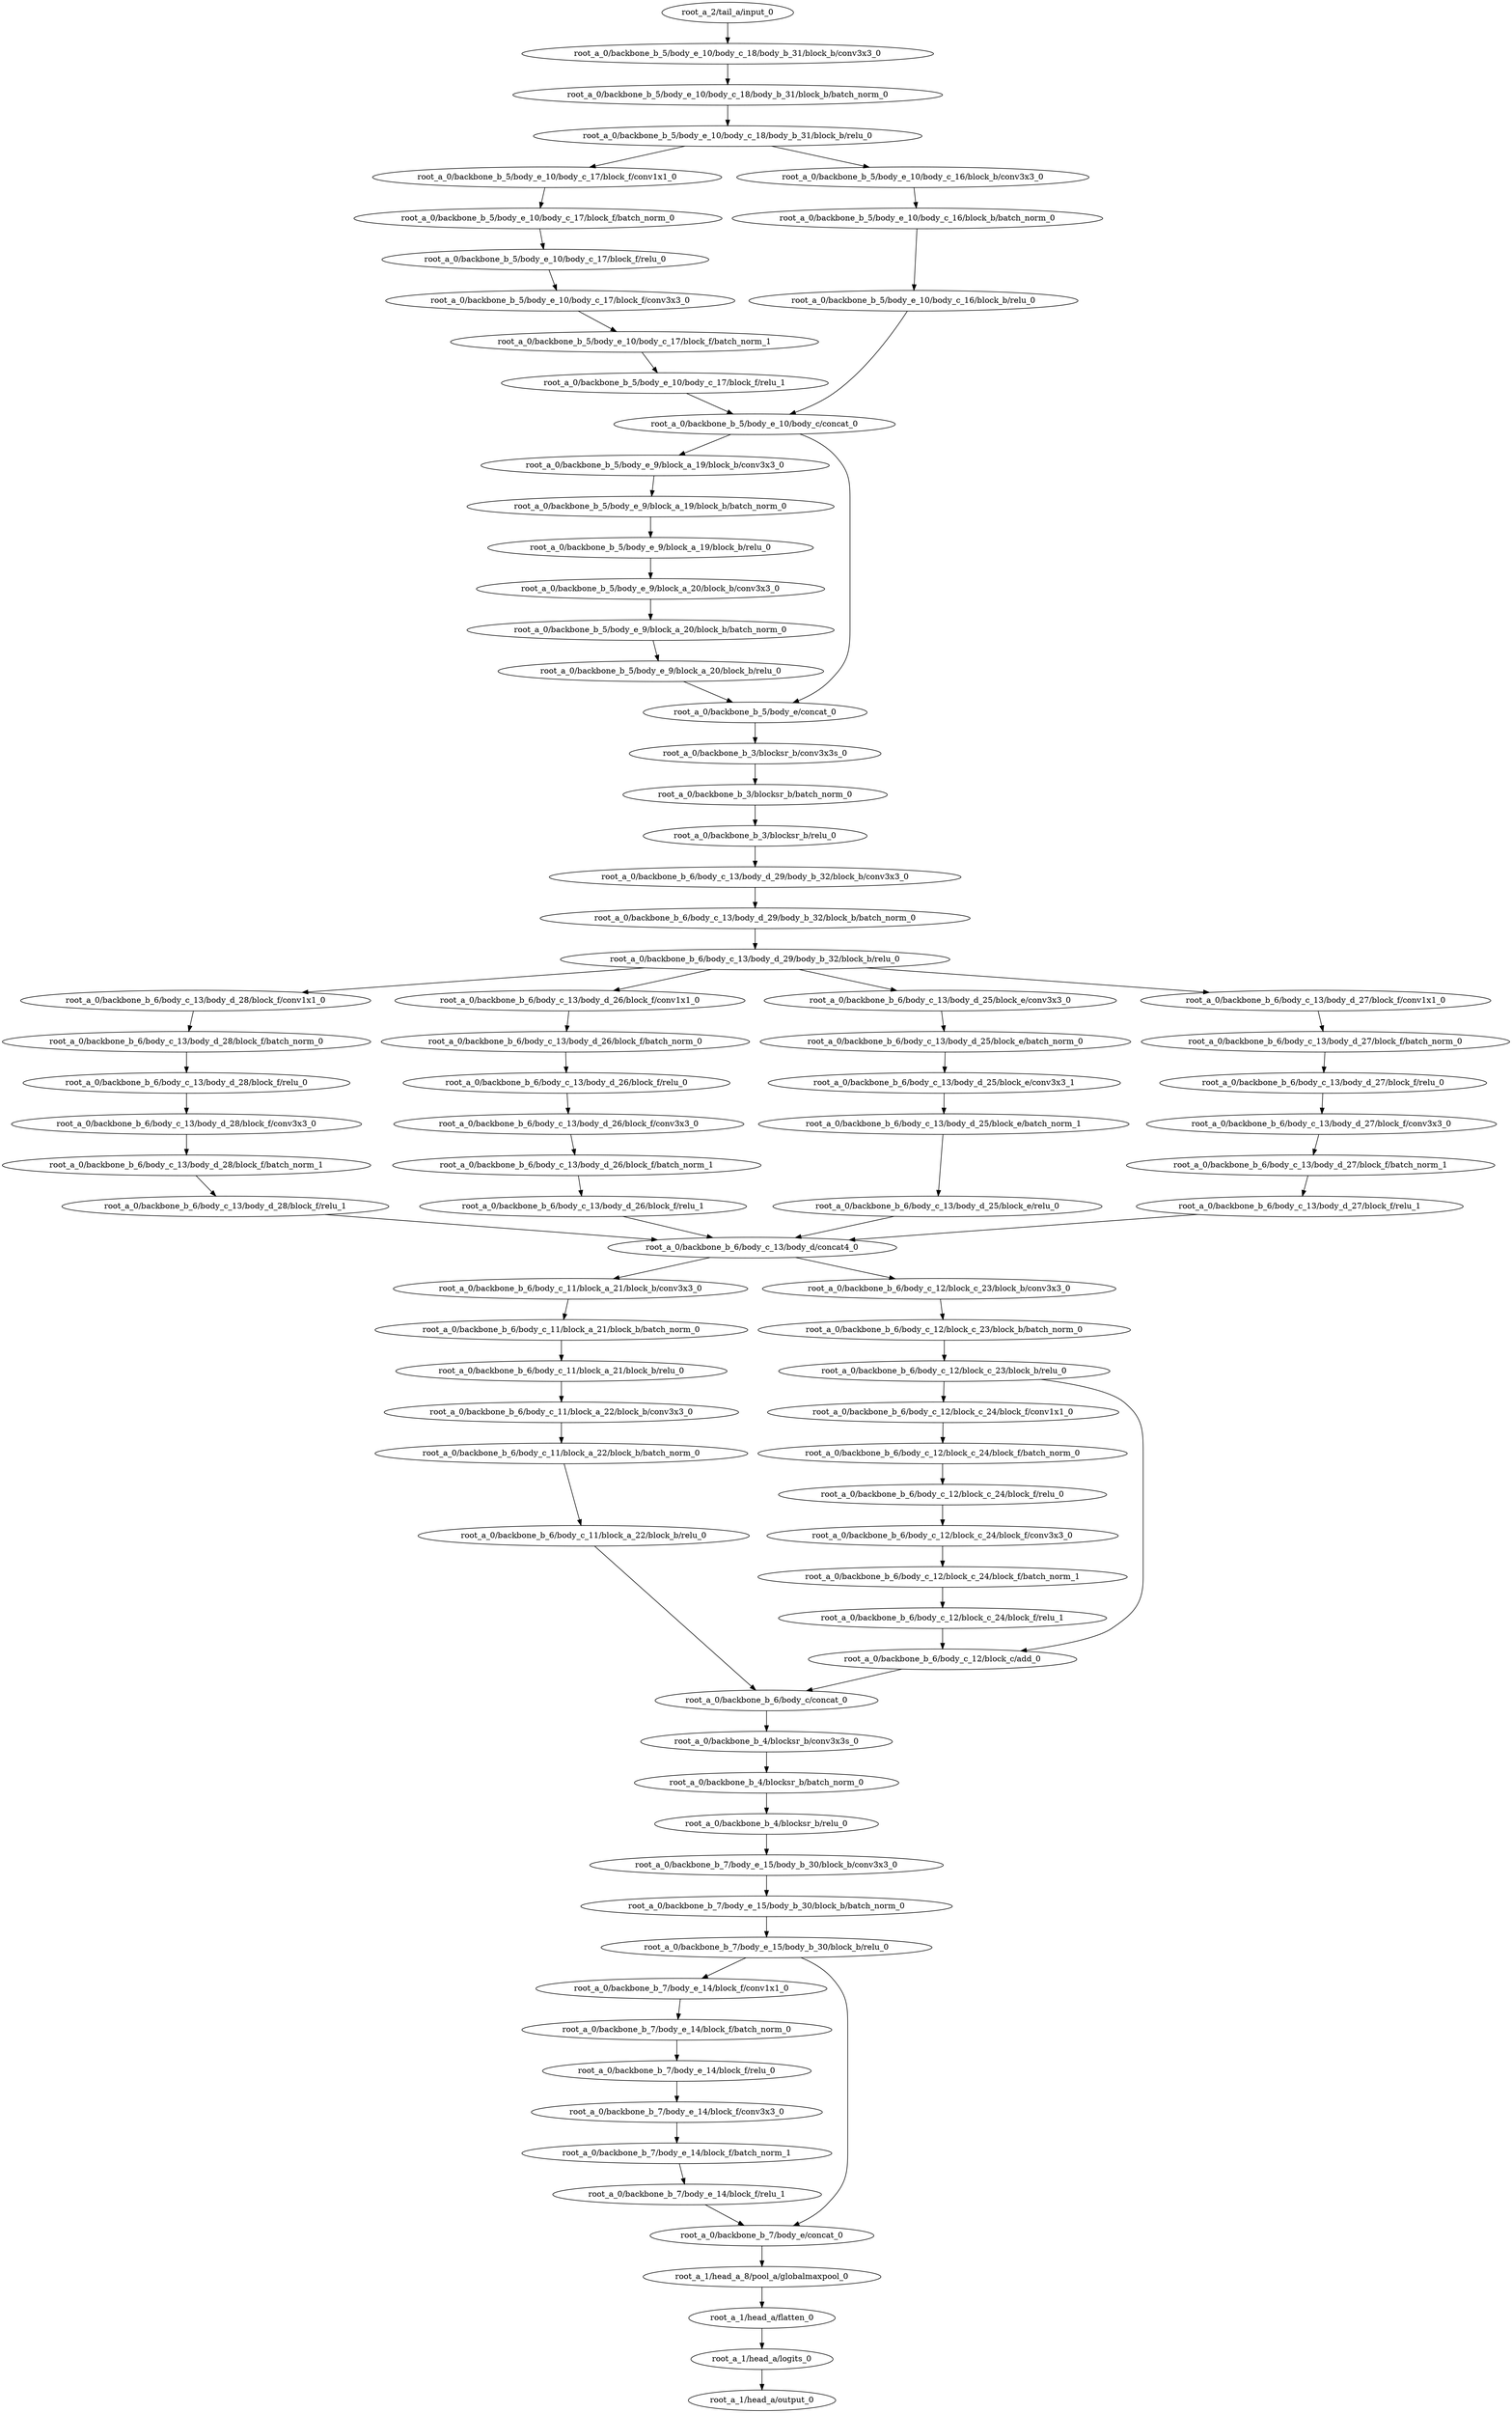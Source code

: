 digraph root_a {
	"root_a_2/tail_a/input_0"
	"root_a_0/backbone_b_5/body_e_10/body_c_18/body_b_31/block_b/conv3x3_0"
	"root_a_0/backbone_b_5/body_e_10/body_c_18/body_b_31/block_b/batch_norm_0"
	"root_a_0/backbone_b_5/body_e_10/body_c_18/body_b_31/block_b/relu_0"
	"root_a_0/backbone_b_5/body_e_10/body_c_17/block_f/conv1x1_0"
	"root_a_0/backbone_b_5/body_e_10/body_c_17/block_f/batch_norm_0"
	"root_a_0/backbone_b_5/body_e_10/body_c_17/block_f/relu_0"
	"root_a_0/backbone_b_5/body_e_10/body_c_17/block_f/conv3x3_0"
	"root_a_0/backbone_b_5/body_e_10/body_c_17/block_f/batch_norm_1"
	"root_a_0/backbone_b_5/body_e_10/body_c_17/block_f/relu_1"
	"root_a_0/backbone_b_5/body_e_10/body_c_16/block_b/conv3x3_0"
	"root_a_0/backbone_b_5/body_e_10/body_c_16/block_b/batch_norm_0"
	"root_a_0/backbone_b_5/body_e_10/body_c_16/block_b/relu_0"
	"root_a_0/backbone_b_5/body_e_10/body_c/concat_0"
	"root_a_0/backbone_b_5/body_e_9/block_a_19/block_b/conv3x3_0"
	"root_a_0/backbone_b_5/body_e_9/block_a_19/block_b/batch_norm_0"
	"root_a_0/backbone_b_5/body_e_9/block_a_19/block_b/relu_0"
	"root_a_0/backbone_b_5/body_e_9/block_a_20/block_b/conv3x3_0"
	"root_a_0/backbone_b_5/body_e_9/block_a_20/block_b/batch_norm_0"
	"root_a_0/backbone_b_5/body_e_9/block_a_20/block_b/relu_0"
	"root_a_0/backbone_b_5/body_e/concat_0"
	"root_a_0/backbone_b_3/blocksr_b/conv3x3s_0"
	"root_a_0/backbone_b_3/blocksr_b/batch_norm_0"
	"root_a_0/backbone_b_3/blocksr_b/relu_0"
	"root_a_0/backbone_b_6/body_c_13/body_d_29/body_b_32/block_b/conv3x3_0"
	"root_a_0/backbone_b_6/body_c_13/body_d_29/body_b_32/block_b/batch_norm_0"
	"root_a_0/backbone_b_6/body_c_13/body_d_29/body_b_32/block_b/relu_0"
	"root_a_0/backbone_b_6/body_c_13/body_d_28/block_f/conv1x1_0"
	"root_a_0/backbone_b_6/body_c_13/body_d_28/block_f/batch_norm_0"
	"root_a_0/backbone_b_6/body_c_13/body_d_28/block_f/relu_0"
	"root_a_0/backbone_b_6/body_c_13/body_d_28/block_f/conv3x3_0"
	"root_a_0/backbone_b_6/body_c_13/body_d_28/block_f/batch_norm_1"
	"root_a_0/backbone_b_6/body_c_13/body_d_28/block_f/relu_1"
	"root_a_0/backbone_b_6/body_c_13/body_d_26/block_f/conv1x1_0"
	"root_a_0/backbone_b_6/body_c_13/body_d_26/block_f/batch_norm_0"
	"root_a_0/backbone_b_6/body_c_13/body_d_26/block_f/relu_0"
	"root_a_0/backbone_b_6/body_c_13/body_d_26/block_f/conv3x3_0"
	"root_a_0/backbone_b_6/body_c_13/body_d_26/block_f/batch_norm_1"
	"root_a_0/backbone_b_6/body_c_13/body_d_26/block_f/relu_1"
	"root_a_0/backbone_b_6/body_c_13/body_d_25/block_e/conv3x3_0"
	"root_a_0/backbone_b_6/body_c_13/body_d_25/block_e/batch_norm_0"
	"root_a_0/backbone_b_6/body_c_13/body_d_25/block_e/conv3x3_1"
	"root_a_0/backbone_b_6/body_c_13/body_d_25/block_e/batch_norm_1"
	"root_a_0/backbone_b_6/body_c_13/body_d_25/block_e/relu_0"
	"root_a_0/backbone_b_6/body_c_13/body_d_27/block_f/conv1x1_0"
	"root_a_0/backbone_b_6/body_c_13/body_d_27/block_f/batch_norm_0"
	"root_a_0/backbone_b_6/body_c_13/body_d_27/block_f/relu_0"
	"root_a_0/backbone_b_6/body_c_13/body_d_27/block_f/conv3x3_0"
	"root_a_0/backbone_b_6/body_c_13/body_d_27/block_f/batch_norm_1"
	"root_a_0/backbone_b_6/body_c_13/body_d_27/block_f/relu_1"
	"root_a_0/backbone_b_6/body_c_13/body_d/concat4_0"
	"root_a_0/backbone_b_6/body_c_11/block_a_21/block_b/conv3x3_0"
	"root_a_0/backbone_b_6/body_c_11/block_a_21/block_b/batch_norm_0"
	"root_a_0/backbone_b_6/body_c_11/block_a_21/block_b/relu_0"
	"root_a_0/backbone_b_6/body_c_11/block_a_22/block_b/conv3x3_0"
	"root_a_0/backbone_b_6/body_c_11/block_a_22/block_b/batch_norm_0"
	"root_a_0/backbone_b_6/body_c_11/block_a_22/block_b/relu_0"
	"root_a_0/backbone_b_6/body_c_12/block_c_23/block_b/conv3x3_0"
	"root_a_0/backbone_b_6/body_c_12/block_c_23/block_b/batch_norm_0"
	"root_a_0/backbone_b_6/body_c_12/block_c_23/block_b/relu_0"
	"root_a_0/backbone_b_6/body_c_12/block_c_24/block_f/conv1x1_0"
	"root_a_0/backbone_b_6/body_c_12/block_c_24/block_f/batch_norm_0"
	"root_a_0/backbone_b_6/body_c_12/block_c_24/block_f/relu_0"
	"root_a_0/backbone_b_6/body_c_12/block_c_24/block_f/conv3x3_0"
	"root_a_0/backbone_b_6/body_c_12/block_c_24/block_f/batch_norm_1"
	"root_a_0/backbone_b_6/body_c_12/block_c_24/block_f/relu_1"
	"root_a_0/backbone_b_6/body_c_12/block_c/add_0"
	"root_a_0/backbone_b_6/body_c/concat_0"
	"root_a_0/backbone_b_4/blocksr_b/conv3x3s_0"
	"root_a_0/backbone_b_4/blocksr_b/batch_norm_0"
	"root_a_0/backbone_b_4/blocksr_b/relu_0"
	"root_a_0/backbone_b_7/body_e_15/body_b_30/block_b/conv3x3_0"
	"root_a_0/backbone_b_7/body_e_15/body_b_30/block_b/batch_norm_0"
	"root_a_0/backbone_b_7/body_e_15/body_b_30/block_b/relu_0"
	"root_a_0/backbone_b_7/body_e_14/block_f/conv1x1_0"
	"root_a_0/backbone_b_7/body_e_14/block_f/batch_norm_0"
	"root_a_0/backbone_b_7/body_e_14/block_f/relu_0"
	"root_a_0/backbone_b_7/body_e_14/block_f/conv3x3_0"
	"root_a_0/backbone_b_7/body_e_14/block_f/batch_norm_1"
	"root_a_0/backbone_b_7/body_e_14/block_f/relu_1"
	"root_a_0/backbone_b_7/body_e/concat_0"
	"root_a_1/head_a_8/pool_a/globalmaxpool_0"
	"root_a_1/head_a/flatten_0"
	"root_a_1/head_a/logits_0"
	"root_a_1/head_a/output_0"

	"root_a_2/tail_a/input_0" -> "root_a_0/backbone_b_5/body_e_10/body_c_18/body_b_31/block_b/conv3x3_0"
	"root_a_0/backbone_b_5/body_e_10/body_c_18/body_b_31/block_b/conv3x3_0" -> "root_a_0/backbone_b_5/body_e_10/body_c_18/body_b_31/block_b/batch_norm_0"
	"root_a_0/backbone_b_5/body_e_10/body_c_18/body_b_31/block_b/batch_norm_0" -> "root_a_0/backbone_b_5/body_e_10/body_c_18/body_b_31/block_b/relu_0"
	"root_a_0/backbone_b_5/body_e_10/body_c_18/body_b_31/block_b/relu_0" -> "root_a_0/backbone_b_5/body_e_10/body_c_17/block_f/conv1x1_0"
	"root_a_0/backbone_b_5/body_e_10/body_c_17/block_f/conv1x1_0" -> "root_a_0/backbone_b_5/body_e_10/body_c_17/block_f/batch_norm_0"
	"root_a_0/backbone_b_5/body_e_10/body_c_17/block_f/batch_norm_0" -> "root_a_0/backbone_b_5/body_e_10/body_c_17/block_f/relu_0"
	"root_a_0/backbone_b_5/body_e_10/body_c_17/block_f/relu_0" -> "root_a_0/backbone_b_5/body_e_10/body_c_17/block_f/conv3x3_0"
	"root_a_0/backbone_b_5/body_e_10/body_c_17/block_f/conv3x3_0" -> "root_a_0/backbone_b_5/body_e_10/body_c_17/block_f/batch_norm_1"
	"root_a_0/backbone_b_5/body_e_10/body_c_17/block_f/batch_norm_1" -> "root_a_0/backbone_b_5/body_e_10/body_c_17/block_f/relu_1"
	"root_a_0/backbone_b_5/body_e_10/body_c_18/body_b_31/block_b/relu_0" -> "root_a_0/backbone_b_5/body_e_10/body_c_16/block_b/conv3x3_0"
	"root_a_0/backbone_b_5/body_e_10/body_c_16/block_b/conv3x3_0" -> "root_a_0/backbone_b_5/body_e_10/body_c_16/block_b/batch_norm_0"
	"root_a_0/backbone_b_5/body_e_10/body_c_16/block_b/batch_norm_0" -> "root_a_0/backbone_b_5/body_e_10/body_c_16/block_b/relu_0"
	"root_a_0/backbone_b_5/body_e_10/body_c_17/block_f/relu_1" -> "root_a_0/backbone_b_5/body_e_10/body_c/concat_0"
	"root_a_0/backbone_b_5/body_e_10/body_c_16/block_b/relu_0" -> "root_a_0/backbone_b_5/body_e_10/body_c/concat_0"
	"root_a_0/backbone_b_5/body_e_10/body_c/concat_0" -> "root_a_0/backbone_b_5/body_e_9/block_a_19/block_b/conv3x3_0"
	"root_a_0/backbone_b_5/body_e_9/block_a_19/block_b/conv3x3_0" -> "root_a_0/backbone_b_5/body_e_9/block_a_19/block_b/batch_norm_0"
	"root_a_0/backbone_b_5/body_e_9/block_a_19/block_b/batch_norm_0" -> "root_a_0/backbone_b_5/body_e_9/block_a_19/block_b/relu_0"
	"root_a_0/backbone_b_5/body_e_9/block_a_19/block_b/relu_0" -> "root_a_0/backbone_b_5/body_e_9/block_a_20/block_b/conv3x3_0"
	"root_a_0/backbone_b_5/body_e_9/block_a_20/block_b/conv3x3_0" -> "root_a_0/backbone_b_5/body_e_9/block_a_20/block_b/batch_norm_0"
	"root_a_0/backbone_b_5/body_e_9/block_a_20/block_b/batch_norm_0" -> "root_a_0/backbone_b_5/body_e_9/block_a_20/block_b/relu_0"
	"root_a_0/backbone_b_5/body_e_9/block_a_20/block_b/relu_0" -> "root_a_0/backbone_b_5/body_e/concat_0"
	"root_a_0/backbone_b_5/body_e_10/body_c/concat_0" -> "root_a_0/backbone_b_5/body_e/concat_0"
	"root_a_0/backbone_b_5/body_e/concat_0" -> "root_a_0/backbone_b_3/blocksr_b/conv3x3s_0"
	"root_a_0/backbone_b_3/blocksr_b/conv3x3s_0" -> "root_a_0/backbone_b_3/blocksr_b/batch_norm_0"
	"root_a_0/backbone_b_3/blocksr_b/batch_norm_0" -> "root_a_0/backbone_b_3/blocksr_b/relu_0"
	"root_a_0/backbone_b_3/blocksr_b/relu_0" -> "root_a_0/backbone_b_6/body_c_13/body_d_29/body_b_32/block_b/conv3x3_0"
	"root_a_0/backbone_b_6/body_c_13/body_d_29/body_b_32/block_b/conv3x3_0" -> "root_a_0/backbone_b_6/body_c_13/body_d_29/body_b_32/block_b/batch_norm_0"
	"root_a_0/backbone_b_6/body_c_13/body_d_29/body_b_32/block_b/batch_norm_0" -> "root_a_0/backbone_b_6/body_c_13/body_d_29/body_b_32/block_b/relu_0"
	"root_a_0/backbone_b_6/body_c_13/body_d_29/body_b_32/block_b/relu_0" -> "root_a_0/backbone_b_6/body_c_13/body_d_28/block_f/conv1x1_0"
	"root_a_0/backbone_b_6/body_c_13/body_d_28/block_f/conv1x1_0" -> "root_a_0/backbone_b_6/body_c_13/body_d_28/block_f/batch_norm_0"
	"root_a_0/backbone_b_6/body_c_13/body_d_28/block_f/batch_norm_0" -> "root_a_0/backbone_b_6/body_c_13/body_d_28/block_f/relu_0"
	"root_a_0/backbone_b_6/body_c_13/body_d_28/block_f/relu_0" -> "root_a_0/backbone_b_6/body_c_13/body_d_28/block_f/conv3x3_0"
	"root_a_0/backbone_b_6/body_c_13/body_d_28/block_f/conv3x3_0" -> "root_a_0/backbone_b_6/body_c_13/body_d_28/block_f/batch_norm_1"
	"root_a_0/backbone_b_6/body_c_13/body_d_28/block_f/batch_norm_1" -> "root_a_0/backbone_b_6/body_c_13/body_d_28/block_f/relu_1"
	"root_a_0/backbone_b_6/body_c_13/body_d_29/body_b_32/block_b/relu_0" -> "root_a_0/backbone_b_6/body_c_13/body_d_26/block_f/conv1x1_0"
	"root_a_0/backbone_b_6/body_c_13/body_d_26/block_f/conv1x1_0" -> "root_a_0/backbone_b_6/body_c_13/body_d_26/block_f/batch_norm_0"
	"root_a_0/backbone_b_6/body_c_13/body_d_26/block_f/batch_norm_0" -> "root_a_0/backbone_b_6/body_c_13/body_d_26/block_f/relu_0"
	"root_a_0/backbone_b_6/body_c_13/body_d_26/block_f/relu_0" -> "root_a_0/backbone_b_6/body_c_13/body_d_26/block_f/conv3x3_0"
	"root_a_0/backbone_b_6/body_c_13/body_d_26/block_f/conv3x3_0" -> "root_a_0/backbone_b_6/body_c_13/body_d_26/block_f/batch_norm_1"
	"root_a_0/backbone_b_6/body_c_13/body_d_26/block_f/batch_norm_1" -> "root_a_0/backbone_b_6/body_c_13/body_d_26/block_f/relu_1"
	"root_a_0/backbone_b_6/body_c_13/body_d_29/body_b_32/block_b/relu_0" -> "root_a_0/backbone_b_6/body_c_13/body_d_25/block_e/conv3x3_0"
	"root_a_0/backbone_b_6/body_c_13/body_d_25/block_e/conv3x3_0" -> "root_a_0/backbone_b_6/body_c_13/body_d_25/block_e/batch_norm_0"
	"root_a_0/backbone_b_6/body_c_13/body_d_25/block_e/batch_norm_0" -> "root_a_0/backbone_b_6/body_c_13/body_d_25/block_e/conv3x3_1"
	"root_a_0/backbone_b_6/body_c_13/body_d_25/block_e/conv3x3_1" -> "root_a_0/backbone_b_6/body_c_13/body_d_25/block_e/batch_norm_1"
	"root_a_0/backbone_b_6/body_c_13/body_d_25/block_e/batch_norm_1" -> "root_a_0/backbone_b_6/body_c_13/body_d_25/block_e/relu_0"
	"root_a_0/backbone_b_6/body_c_13/body_d_29/body_b_32/block_b/relu_0" -> "root_a_0/backbone_b_6/body_c_13/body_d_27/block_f/conv1x1_0"
	"root_a_0/backbone_b_6/body_c_13/body_d_27/block_f/conv1x1_0" -> "root_a_0/backbone_b_6/body_c_13/body_d_27/block_f/batch_norm_0"
	"root_a_0/backbone_b_6/body_c_13/body_d_27/block_f/batch_norm_0" -> "root_a_0/backbone_b_6/body_c_13/body_d_27/block_f/relu_0"
	"root_a_0/backbone_b_6/body_c_13/body_d_27/block_f/relu_0" -> "root_a_0/backbone_b_6/body_c_13/body_d_27/block_f/conv3x3_0"
	"root_a_0/backbone_b_6/body_c_13/body_d_27/block_f/conv3x3_0" -> "root_a_0/backbone_b_6/body_c_13/body_d_27/block_f/batch_norm_1"
	"root_a_0/backbone_b_6/body_c_13/body_d_27/block_f/batch_norm_1" -> "root_a_0/backbone_b_6/body_c_13/body_d_27/block_f/relu_1"
	"root_a_0/backbone_b_6/body_c_13/body_d_28/block_f/relu_1" -> "root_a_0/backbone_b_6/body_c_13/body_d/concat4_0"
	"root_a_0/backbone_b_6/body_c_13/body_d_26/block_f/relu_1" -> "root_a_0/backbone_b_6/body_c_13/body_d/concat4_0"
	"root_a_0/backbone_b_6/body_c_13/body_d_25/block_e/relu_0" -> "root_a_0/backbone_b_6/body_c_13/body_d/concat4_0"
	"root_a_0/backbone_b_6/body_c_13/body_d_27/block_f/relu_1" -> "root_a_0/backbone_b_6/body_c_13/body_d/concat4_0"
	"root_a_0/backbone_b_6/body_c_13/body_d/concat4_0" -> "root_a_0/backbone_b_6/body_c_11/block_a_21/block_b/conv3x3_0"
	"root_a_0/backbone_b_6/body_c_11/block_a_21/block_b/conv3x3_0" -> "root_a_0/backbone_b_6/body_c_11/block_a_21/block_b/batch_norm_0"
	"root_a_0/backbone_b_6/body_c_11/block_a_21/block_b/batch_norm_0" -> "root_a_0/backbone_b_6/body_c_11/block_a_21/block_b/relu_0"
	"root_a_0/backbone_b_6/body_c_11/block_a_21/block_b/relu_0" -> "root_a_0/backbone_b_6/body_c_11/block_a_22/block_b/conv3x3_0"
	"root_a_0/backbone_b_6/body_c_11/block_a_22/block_b/conv3x3_0" -> "root_a_0/backbone_b_6/body_c_11/block_a_22/block_b/batch_norm_0"
	"root_a_0/backbone_b_6/body_c_11/block_a_22/block_b/batch_norm_0" -> "root_a_0/backbone_b_6/body_c_11/block_a_22/block_b/relu_0"
	"root_a_0/backbone_b_6/body_c_13/body_d/concat4_0" -> "root_a_0/backbone_b_6/body_c_12/block_c_23/block_b/conv3x3_0"
	"root_a_0/backbone_b_6/body_c_12/block_c_23/block_b/conv3x3_0" -> "root_a_0/backbone_b_6/body_c_12/block_c_23/block_b/batch_norm_0"
	"root_a_0/backbone_b_6/body_c_12/block_c_23/block_b/batch_norm_0" -> "root_a_0/backbone_b_6/body_c_12/block_c_23/block_b/relu_0"
	"root_a_0/backbone_b_6/body_c_12/block_c_23/block_b/relu_0" -> "root_a_0/backbone_b_6/body_c_12/block_c_24/block_f/conv1x1_0"
	"root_a_0/backbone_b_6/body_c_12/block_c_24/block_f/conv1x1_0" -> "root_a_0/backbone_b_6/body_c_12/block_c_24/block_f/batch_norm_0"
	"root_a_0/backbone_b_6/body_c_12/block_c_24/block_f/batch_norm_0" -> "root_a_0/backbone_b_6/body_c_12/block_c_24/block_f/relu_0"
	"root_a_0/backbone_b_6/body_c_12/block_c_24/block_f/relu_0" -> "root_a_0/backbone_b_6/body_c_12/block_c_24/block_f/conv3x3_0"
	"root_a_0/backbone_b_6/body_c_12/block_c_24/block_f/conv3x3_0" -> "root_a_0/backbone_b_6/body_c_12/block_c_24/block_f/batch_norm_1"
	"root_a_0/backbone_b_6/body_c_12/block_c_24/block_f/batch_norm_1" -> "root_a_0/backbone_b_6/body_c_12/block_c_24/block_f/relu_1"
	"root_a_0/backbone_b_6/body_c_12/block_c_24/block_f/relu_1" -> "root_a_0/backbone_b_6/body_c_12/block_c/add_0"
	"root_a_0/backbone_b_6/body_c_12/block_c_23/block_b/relu_0" -> "root_a_0/backbone_b_6/body_c_12/block_c/add_0"
	"root_a_0/backbone_b_6/body_c_11/block_a_22/block_b/relu_0" -> "root_a_0/backbone_b_6/body_c/concat_0"
	"root_a_0/backbone_b_6/body_c_12/block_c/add_0" -> "root_a_0/backbone_b_6/body_c/concat_0"
	"root_a_0/backbone_b_6/body_c/concat_0" -> "root_a_0/backbone_b_4/blocksr_b/conv3x3s_0"
	"root_a_0/backbone_b_4/blocksr_b/conv3x3s_0" -> "root_a_0/backbone_b_4/blocksr_b/batch_norm_0"
	"root_a_0/backbone_b_4/blocksr_b/batch_norm_0" -> "root_a_0/backbone_b_4/blocksr_b/relu_0"
	"root_a_0/backbone_b_4/blocksr_b/relu_0" -> "root_a_0/backbone_b_7/body_e_15/body_b_30/block_b/conv3x3_0"
	"root_a_0/backbone_b_7/body_e_15/body_b_30/block_b/conv3x3_0" -> "root_a_0/backbone_b_7/body_e_15/body_b_30/block_b/batch_norm_0"
	"root_a_0/backbone_b_7/body_e_15/body_b_30/block_b/batch_norm_0" -> "root_a_0/backbone_b_7/body_e_15/body_b_30/block_b/relu_0"
	"root_a_0/backbone_b_7/body_e_15/body_b_30/block_b/relu_0" -> "root_a_0/backbone_b_7/body_e_14/block_f/conv1x1_0"
	"root_a_0/backbone_b_7/body_e_14/block_f/conv1x1_0" -> "root_a_0/backbone_b_7/body_e_14/block_f/batch_norm_0"
	"root_a_0/backbone_b_7/body_e_14/block_f/batch_norm_0" -> "root_a_0/backbone_b_7/body_e_14/block_f/relu_0"
	"root_a_0/backbone_b_7/body_e_14/block_f/relu_0" -> "root_a_0/backbone_b_7/body_e_14/block_f/conv3x3_0"
	"root_a_0/backbone_b_7/body_e_14/block_f/conv3x3_0" -> "root_a_0/backbone_b_7/body_e_14/block_f/batch_norm_1"
	"root_a_0/backbone_b_7/body_e_14/block_f/batch_norm_1" -> "root_a_0/backbone_b_7/body_e_14/block_f/relu_1"
	"root_a_0/backbone_b_7/body_e_15/body_b_30/block_b/relu_0" -> "root_a_0/backbone_b_7/body_e/concat_0"
	"root_a_0/backbone_b_7/body_e_14/block_f/relu_1" -> "root_a_0/backbone_b_7/body_e/concat_0"
	"root_a_0/backbone_b_7/body_e/concat_0" -> "root_a_1/head_a_8/pool_a/globalmaxpool_0"
	"root_a_1/head_a_8/pool_a/globalmaxpool_0" -> "root_a_1/head_a/flatten_0"
	"root_a_1/head_a/flatten_0" -> "root_a_1/head_a/logits_0"
	"root_a_1/head_a/logits_0" -> "root_a_1/head_a/output_0"

}